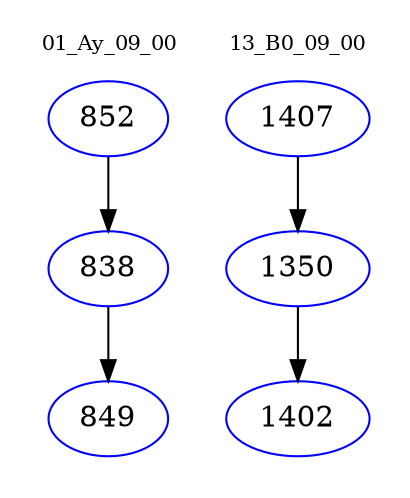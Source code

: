 digraph{
subgraph cluster_0 {
color = white
label = "01_Ay_09_00";
fontsize=10;
T0_852 [label="852", color="blue"]
T0_852 -> T0_838 [color="black"]
T0_838 [label="838", color="blue"]
T0_838 -> T0_849 [color="black"]
T0_849 [label="849", color="blue"]
}
subgraph cluster_1 {
color = white
label = "13_B0_09_00";
fontsize=10;
T1_1407 [label="1407", color="blue"]
T1_1407 -> T1_1350 [color="black"]
T1_1350 [label="1350", color="blue"]
T1_1350 -> T1_1402 [color="black"]
T1_1402 [label="1402", color="blue"]
}
}
